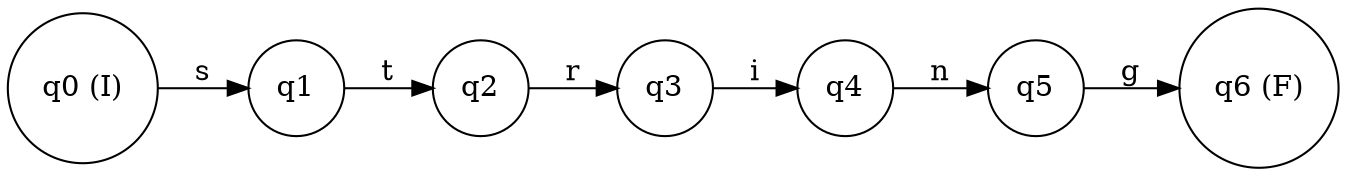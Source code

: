 digraph finite_state_machine {
rankdir=LR;
node [shape = circle];
q0 [label="q0 (I)"];
q1 [label="q1"];
q2 [label="q2"];
q3 [label="q3"];
q4 [label="q4"];
q5 [label="q5"];
q6 [label="q6 (F)"];
q0 -> q1 [label="s"];
q1 -> q2 [label="t"];
q2 -> q3 [label="r"];
q3 -> q4 [label="i"];
q4 -> q5 [label="n"];
q5 -> q6 [label="g"];
}